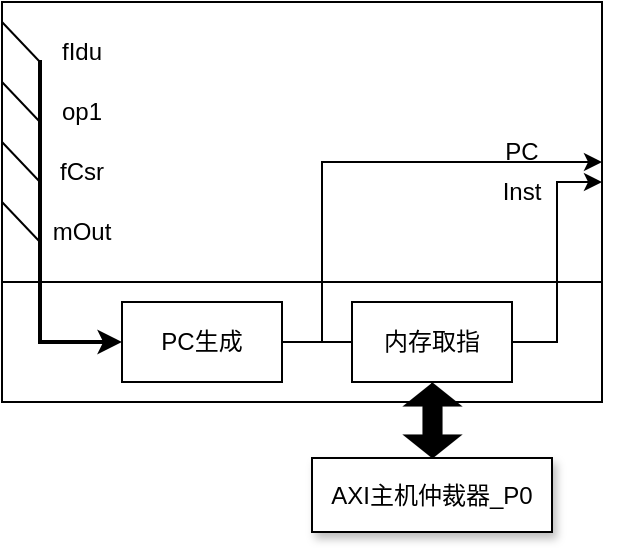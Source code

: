 <mxfile version="24.0.4" type="device">
  <diagram name="Page-1" id="ijKU6omm411AxzlGt9A5">
    <mxGraphModel dx="482" dy="269" grid="1" gridSize="10" guides="1" tooltips="1" connect="1" arrows="1" fold="1" page="1" pageScale="1" pageWidth="850" pageHeight="1100" background="none" math="0" shadow="0">
      <root>
        <mxCell id="0" />
        <mxCell id="1" parent="0" />
        <mxCell id="vYJTW-IyGAqJvvr4b3gr-3" value="" style="rounded=0;whiteSpace=wrap;html=1;movable=1;resizable=1;rotatable=1;deletable=1;editable=1;locked=0;connectable=1;" parent="1" vertex="1">
          <mxGeometry x="210" y="40" width="300" height="200" as="geometry" />
        </mxCell>
        <mxCell id="vYJTW-IyGAqJvvr4b3gr-57" value="" style="endArrow=classic;html=1;rounded=0;" parent="1" edge="1">
          <mxGeometry width="50" height="50" relative="1" as="geometry">
            <mxPoint x="370" y="210" as="sourcePoint" />
            <mxPoint x="510" y="120" as="targetPoint" />
            <Array as="points">
              <mxPoint x="370" y="120" />
            </Array>
          </mxGeometry>
        </mxCell>
        <mxCell id="vYJTW-IyGAqJvvr4b3gr-58" value="" style="endArrow=classic;html=1;rounded=0;exitX=1;exitY=0.5;exitDx=0;exitDy=0;edgeStyle=elbowEdgeStyle;" parent="1" source="vYJTW-IyGAqJvvr4b3gr-55" edge="1">
          <mxGeometry width="50" height="50" relative="1" as="geometry">
            <mxPoint x="360" y="280" as="sourcePoint" />
            <mxPoint x="510" y="130" as="targetPoint" />
          </mxGeometry>
        </mxCell>
        <mxCell id="vYJTW-IyGAqJvvr4b3gr-61" value="" style="shape=flexArrow;endArrow=classic;startArrow=block;html=1;rounded=0;entryX=0.5;entryY=1;entryDx=0;entryDy=0;fillColor=#000000;elbow=vertical;strokeWidth=0;targetPerimeterSpacing=0;startFill=0;startSize=4;endSize=4;" parent="1" target="vYJTW-IyGAqJvvr4b3gr-55" edge="1">
          <mxGeometry width="100" height="100" relative="1" as="geometry">
            <mxPoint x="425" y="268" as="sourcePoint" />
            <mxPoint x="460" y="230" as="targetPoint" />
          </mxGeometry>
        </mxCell>
        <mxCell id="vYJTW-IyGAqJvvr4b3gr-4" value="" style="endArrow=none;html=1;rounded=0;entryX=1.001;entryY=0.721;entryDx=0;entryDy=0;entryPerimeter=0;" parent="1" edge="1">
          <mxGeometry width="50" height="50" relative="1" as="geometry">
            <mxPoint x="510" y="180" as="sourcePoint" />
            <mxPoint x="210" y="180" as="targetPoint" />
          </mxGeometry>
        </mxCell>
        <mxCell id="vYJTW-IyGAqJvvr4b3gr-6" value="" style="endArrow=none;html=1;rounded=0;strokeWidth=2;" parent="1" edge="1">
          <mxGeometry width="50" height="50" relative="1" as="geometry">
            <mxPoint x="229" y="211" as="sourcePoint" />
            <mxPoint x="229" y="69" as="targetPoint" />
          </mxGeometry>
        </mxCell>
        <mxCell id="vYJTW-IyGAqJvvr4b3gr-7" value="" style="endArrow=none;html=1;rounded=0;" parent="1" edge="1">
          <mxGeometry width="50" height="50" relative="1" as="geometry">
            <mxPoint x="229" y="70" as="sourcePoint" />
            <mxPoint x="210" y="50" as="targetPoint" />
          </mxGeometry>
        </mxCell>
        <mxCell id="vYJTW-IyGAqJvvr4b3gr-8" value="" style="endArrow=none;html=1;rounded=0;" parent="1" edge="1">
          <mxGeometry width="50" height="50" relative="1" as="geometry">
            <mxPoint x="229" y="100" as="sourcePoint" />
            <mxPoint x="210" y="80" as="targetPoint" />
          </mxGeometry>
        </mxCell>
        <mxCell id="vYJTW-IyGAqJvvr4b3gr-10" value="" style="endArrow=none;html=1;rounded=0;" parent="1" edge="1">
          <mxGeometry width="50" height="50" relative="1" as="geometry">
            <mxPoint x="229" y="130" as="sourcePoint" />
            <mxPoint x="210" y="110" as="targetPoint" />
          </mxGeometry>
        </mxCell>
        <mxCell id="vYJTW-IyGAqJvvr4b3gr-11" value="" style="endArrow=none;html=1;rounded=0;" parent="1" edge="1">
          <mxGeometry width="50" height="50" relative="1" as="geometry">
            <mxPoint x="229" y="160" as="sourcePoint" />
            <mxPoint x="210" y="140" as="targetPoint" />
          </mxGeometry>
        </mxCell>
        <mxCell id="vYJTW-IyGAqJvvr4b3gr-12" value="fIdu" style="text;html=1;strokeColor=none;fillColor=none;align=center;verticalAlign=middle;whiteSpace=wrap;rounded=0;" parent="1" vertex="1">
          <mxGeometry x="220" y="50" width="60" height="30" as="geometry" />
        </mxCell>
        <mxCell id="vYJTW-IyGAqJvvr4b3gr-23" value="op1" style="text;html=1;strokeColor=none;fillColor=none;align=center;verticalAlign=middle;whiteSpace=wrap;rounded=0;" parent="1" vertex="1">
          <mxGeometry x="220" y="80" width="60" height="30" as="geometry" />
        </mxCell>
        <mxCell id="vYJTW-IyGAqJvvr4b3gr-33" value="fCsr" style="text;html=1;strokeColor=none;fillColor=none;align=center;verticalAlign=middle;whiteSpace=wrap;rounded=0;" parent="1" vertex="1">
          <mxGeometry x="220" y="110" width="60" height="30" as="geometry" />
        </mxCell>
        <mxCell id="vYJTW-IyGAqJvvr4b3gr-34" value="mOut" style="text;html=1;strokeColor=none;fillColor=none;align=center;verticalAlign=middle;whiteSpace=wrap;rounded=0;" parent="1" vertex="1">
          <mxGeometry x="220" y="140" width="60" height="30" as="geometry" />
        </mxCell>
        <mxCell id="vYJTW-IyGAqJvvr4b3gr-36" value="" style="endArrow=classic;html=1;rounded=0;strokeWidth=2;entryX=0;entryY=0.5;entryDx=0;entryDy=0;" parent="1" target="vYJTW-IyGAqJvvr4b3gr-39" edge="1">
          <mxGeometry width="50" height="50" relative="1" as="geometry">
            <mxPoint x="229" y="210" as="sourcePoint" />
            <mxPoint x="270" y="250" as="targetPoint" />
          </mxGeometry>
        </mxCell>
        <mxCell id="vYJTW-IyGAqJvvr4b3gr-56" style="rounded=0;orthogonalLoop=1;jettySize=auto;html=1;exitX=1;exitY=0.5;exitDx=0;exitDy=0;strokeWidth=1;endArrow=none;endFill=0;" parent="1" source="vYJTW-IyGAqJvvr4b3gr-39" target="vYJTW-IyGAqJvvr4b3gr-55" edge="1">
          <mxGeometry relative="1" as="geometry" />
        </mxCell>
        <mxCell id="vYJTW-IyGAqJvvr4b3gr-39" value="PC生成" style="rounded=0;whiteSpace=wrap;html=1;" parent="1" vertex="1">
          <mxGeometry x="270" y="190" width="80" height="40" as="geometry" />
        </mxCell>
        <mxCell id="vYJTW-IyGAqJvvr4b3gr-55" value="内存取指" style="rounded=0;whiteSpace=wrap;html=1;" parent="1" vertex="1">
          <mxGeometry x="385" y="190" width="80" height="40" as="geometry" />
        </mxCell>
        <mxCell id="vYJTW-IyGAqJvvr4b3gr-59" value="PC" style="text;html=1;strokeColor=none;fillColor=none;align=center;verticalAlign=middle;whiteSpace=wrap;rounded=0;" parent="1" vertex="1">
          <mxGeometry x="440" y="100" width="60" height="30" as="geometry" />
        </mxCell>
        <mxCell id="vYJTW-IyGAqJvvr4b3gr-60" value="Inst" style="text;html=1;strokeColor=none;fillColor=none;align=center;verticalAlign=middle;whiteSpace=wrap;rounded=0;" parent="1" vertex="1">
          <mxGeometry x="440" y="120" width="60" height="30" as="geometry" />
        </mxCell>
        <mxCell id="vYJTW-IyGAqJvvr4b3gr-66" value="" style="edgeStyle=orthogonalEdgeStyle;rounded=0;orthogonalLoop=1;jettySize=auto;html=1;" parent="1" source="vYJTW-IyGAqJvvr4b3gr-62" target="vYJTW-IyGAqJvvr4b3gr-55" edge="1">
          <mxGeometry relative="1" as="geometry" />
        </mxCell>
        <mxCell id="vYJTW-IyGAqJvvr4b3gr-62" value="AXI主机仲裁器_P0" style="rounded=0;whiteSpace=wrap;html=1;shadow=1;" parent="1" vertex="1">
          <mxGeometry x="365" y="268" width="120" height="37" as="geometry" />
        </mxCell>
      </root>
    </mxGraphModel>
  </diagram>
</mxfile>
